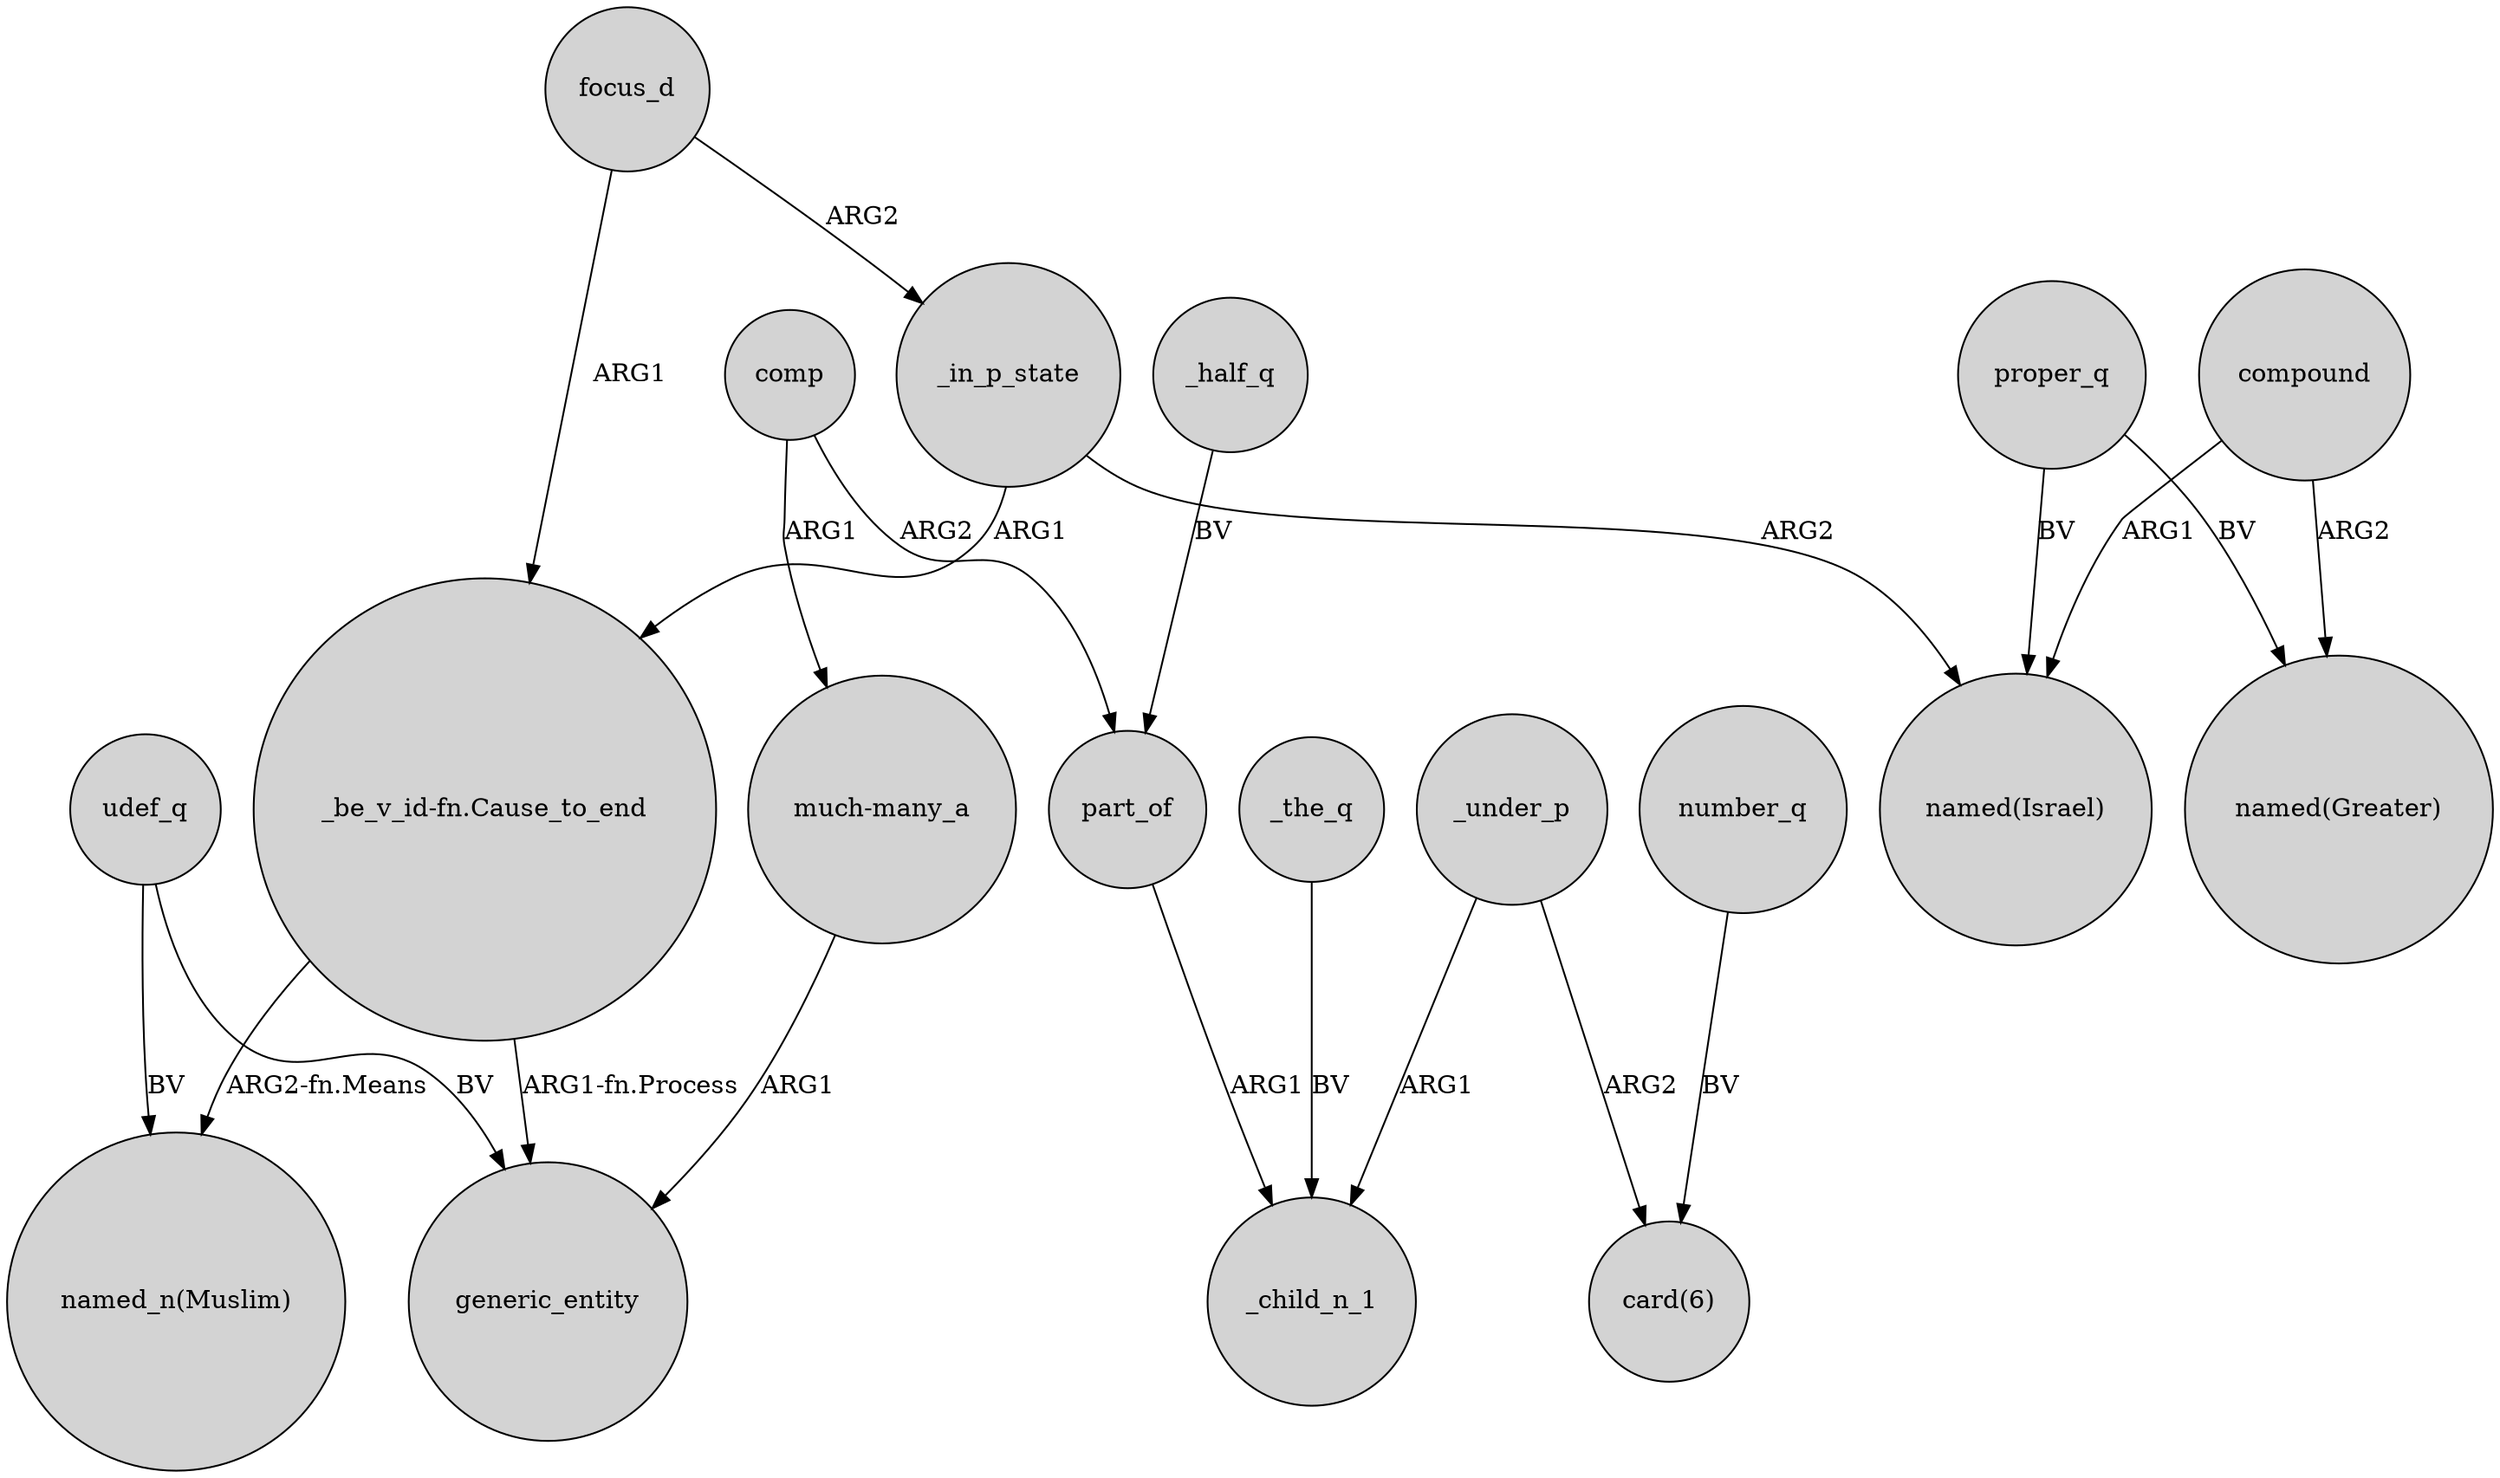 digraph {
	node [shape=circle style=filled]
	focus_d -> "_be_v_id-fn.Cause_to_end" [label=ARG1]
	focus_d -> _in_p_state [label=ARG2]
	udef_q -> "named_n(Muslim)" [label=BV]
	_in_p_state -> "_be_v_id-fn.Cause_to_end" [label=ARG1]
	number_q -> "card(6)" [label=BV]
	"_be_v_id-fn.Cause_to_end" -> "named_n(Muslim)" [label="ARG2-fn.Means"]
	_the_q -> _child_n_1 [label=BV]
	udef_q -> generic_entity [label=BV]
	comp -> part_of [label=ARG2]
	comp -> "much-many_a" [label=ARG1]
	_half_q -> part_of [label=BV]
	"much-many_a" -> generic_entity [label=ARG1]
	proper_q -> "named(Greater)" [label=BV]
	"_be_v_id-fn.Cause_to_end" -> generic_entity [label="ARG1-fn.Process"]
	_under_p -> _child_n_1 [label=ARG1]
	_in_p_state -> "named(Israel)" [label=ARG2]
	part_of -> _child_n_1 [label=ARG1]
	compound -> "named(Israel)" [label=ARG1]
	proper_q -> "named(Israel)" [label=BV]
	_under_p -> "card(6)" [label=ARG2]
	compound -> "named(Greater)" [label=ARG2]
}
